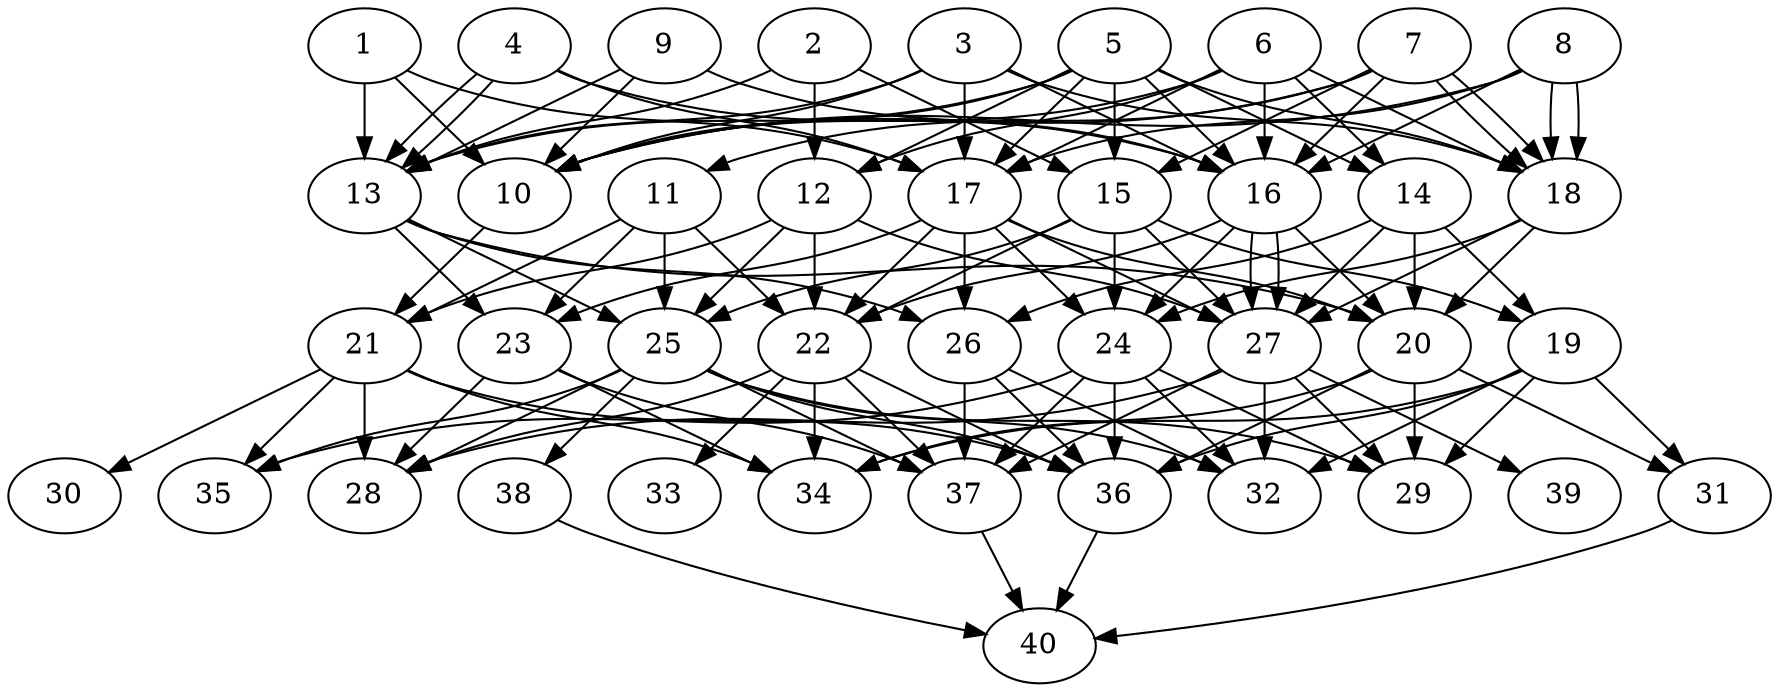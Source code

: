 // DAG automatically generated by daggen at Tue Aug  6 16:28:35 2019
// ./daggen --dot -n 40 --ccr 0.3 --fat 0.6 --regular 0.5 --density 0.8 --mindata 5242880 --maxdata 52428800 
digraph G {
  1 [size="113684480", alpha="0.19", expect_size="34105344"] 
  1 -> 10 [size ="34105344"]
  1 -> 13 [size ="34105344"]
  1 -> 17 [size ="34105344"]
  2 [size="59378347", alpha="0.15", expect_size="17813504"] 
  2 -> 12 [size ="17813504"]
  2 -> 13 [size ="17813504"]
  2 -> 15 [size ="17813504"]
  3 [size="27617280", alpha="0.01", expect_size="8285184"] 
  3 -> 10 [size ="8285184"]
  3 -> 13 [size ="8285184"]
  3 -> 16 [size ="8285184"]
  3 -> 17 [size ="8285184"]
  3 -> 18 [size ="8285184"]
  4 [size="116964693", alpha="0.13", expect_size="35089408"] 
  4 -> 13 [size ="35089408"]
  4 -> 13 [size ="35089408"]
  4 -> 16 [size ="35089408"]
  4 -> 17 [size ="35089408"]
  5 [size="35942400", alpha="0.17", expect_size="10782720"] 
  5 -> 10 [size ="10782720"]
  5 -> 12 [size ="10782720"]
  5 -> 13 [size ="10782720"]
  5 -> 14 [size ="10782720"]
  5 -> 15 [size ="10782720"]
  5 -> 16 [size ="10782720"]
  5 -> 17 [size ="10782720"]
  5 -> 18 [size ="10782720"]
  6 [size="26347520", alpha="0.17", expect_size="7904256"] 
  6 -> 10 [size ="7904256"]
  6 -> 12 [size ="7904256"]
  6 -> 14 [size ="7904256"]
  6 -> 16 [size ="7904256"]
  6 -> 17 [size ="7904256"]
  6 -> 18 [size ="7904256"]
  7 [size="131747840", alpha="0.04", expect_size="39524352"] 
  7 -> 10 [size ="39524352"]
  7 -> 11 [size ="39524352"]
  7 -> 15 [size ="39524352"]
  7 -> 16 [size ="39524352"]
  7 -> 18 [size ="39524352"]
  7 -> 18 [size ="39524352"]
  8 [size="43096747", alpha="0.02", expect_size="12929024"] 
  8 -> 10 [size ="12929024"]
  8 -> 16 [size ="12929024"]
  8 -> 17 [size ="12929024"]
  8 -> 18 [size ="12929024"]
  8 -> 18 [size ="12929024"]
  9 [size="107776000", alpha="0.14", expect_size="32332800"] 
  9 -> 10 [size ="32332800"]
  9 -> 13 [size ="32332800"]
  9 -> 16 [size ="32332800"]
  10 [size="35406507", alpha="0.11", expect_size="10621952"] 
  10 -> 21 [size ="10621952"]
  11 [size="162150400", alpha="0.06", expect_size="48645120"] 
  11 -> 21 [size ="48645120"]
  11 -> 22 [size ="48645120"]
  11 -> 23 [size ="48645120"]
  11 -> 25 [size ="48645120"]
  12 [size="153156267", alpha="0.09", expect_size="45946880"] 
  12 -> 21 [size ="45946880"]
  12 -> 22 [size ="45946880"]
  12 -> 25 [size ="45946880"]
  12 -> 27 [size ="45946880"]
  13 [size="114056533", alpha="0.17", expect_size="34216960"] 
  13 -> 20 [size ="34216960"]
  13 -> 23 [size ="34216960"]
  13 -> 25 [size ="34216960"]
  13 -> 26 [size ="34216960"]
  14 [size="119292587", alpha="0.14", expect_size="35787776"] 
  14 -> 19 [size ="35787776"]
  14 -> 20 [size ="35787776"]
  14 -> 26 [size ="35787776"]
  14 -> 27 [size ="35787776"]
  15 [size="65146880", alpha="0.09", expect_size="19544064"] 
  15 -> 19 [size ="19544064"]
  15 -> 22 [size ="19544064"]
  15 -> 24 [size ="19544064"]
  15 -> 25 [size ="19544064"]
  15 -> 27 [size ="19544064"]
  16 [size="38376107", alpha="0.04", expect_size="11512832"] 
  16 -> 20 [size ="11512832"]
  16 -> 22 [size ="11512832"]
  16 -> 24 [size ="11512832"]
  16 -> 27 [size ="11512832"]
  16 -> 27 [size ="11512832"]
  17 [size="172994560", alpha="0.02", expect_size="51898368"] 
  17 -> 20 [size ="51898368"]
  17 -> 22 [size ="51898368"]
  17 -> 23 [size ="51898368"]
  17 -> 24 [size ="51898368"]
  17 -> 26 [size ="51898368"]
  17 -> 27 [size ="51898368"]
  18 [size="48541013", alpha="0.06", expect_size="14562304"] 
  18 -> 20 [size ="14562304"]
  18 -> 24 [size ="14562304"]
  18 -> 27 [size ="14562304"]
  19 [size="65771520", alpha="0.18", expect_size="19731456"] 
  19 -> 29 [size ="19731456"]
  19 -> 31 [size ="19731456"]
  19 -> 32 [size ="19731456"]
  19 -> 34 [size ="19731456"]
  19 -> 36 [size ="19731456"]
  20 [size="17821013", alpha="0.00", expect_size="5346304"] 
  20 -> 29 [size ="5346304"]
  20 -> 31 [size ="5346304"]
  20 -> 34 [size ="5346304"]
  20 -> 36 [size ="5346304"]
  21 [size="107205973", alpha="0.15", expect_size="32161792"] 
  21 -> 28 [size ="32161792"]
  21 -> 30 [size ="32161792"]
  21 -> 34 [size ="32161792"]
  21 -> 35 [size ="32161792"]
  21 -> 36 [size ="32161792"]
  22 [size="156644693", alpha="0.15", expect_size="46993408"] 
  22 -> 28 [size ="46993408"]
  22 -> 33 [size ="46993408"]
  22 -> 34 [size ="46993408"]
  22 -> 36 [size ="46993408"]
  22 -> 37 [size ="46993408"]
  23 [size="67423573", alpha="0.17", expect_size="20227072"] 
  23 -> 28 [size ="20227072"]
  23 -> 34 [size ="20227072"]
  23 -> 37 [size ="20227072"]
  24 [size="41489067", alpha="0.11", expect_size="12446720"] 
  24 -> 29 [size ="12446720"]
  24 -> 32 [size ="12446720"]
  24 -> 35 [size ="12446720"]
  24 -> 36 [size ="12446720"]
  24 -> 37 [size ="12446720"]
  25 [size="150370987", alpha="0.07", expect_size="45111296"] 
  25 -> 28 [size ="45111296"]
  25 -> 29 [size ="45111296"]
  25 -> 32 [size ="45111296"]
  25 -> 35 [size ="45111296"]
  25 -> 36 [size ="45111296"]
  25 -> 37 [size ="45111296"]
  25 -> 38 [size ="45111296"]
  26 [size="60856320", alpha="0.05", expect_size="18256896"] 
  26 -> 32 [size ="18256896"]
  26 -> 36 [size ="18256896"]
  26 -> 37 [size ="18256896"]
  27 [size="88832000", alpha="0.17", expect_size="26649600"] 
  27 -> 28 [size ="26649600"]
  27 -> 29 [size ="26649600"]
  27 -> 32 [size ="26649600"]
  27 -> 37 [size ="26649600"]
  27 -> 39 [size ="26649600"]
  28 [size="101208747", alpha="0.12", expect_size="30362624"] 
  29 [size="152135680", alpha="0.19", expect_size="45640704"] 
  30 [size="135092907", alpha="0.08", expect_size="40527872"] 
  31 [size="138219520", alpha="0.16", expect_size="41465856"] 
  31 -> 40 [size ="41465856"]
  32 [size="100440747", alpha="0.00", expect_size="30132224"] 
  33 [size="63658667", alpha="0.17", expect_size="19097600"] 
  34 [size="38017707", alpha="0.07", expect_size="11405312"] 
  35 [size="123006293", alpha="0.03", expect_size="36901888"] 
  36 [size="22517760", alpha="0.02", expect_size="6755328"] 
  36 -> 40 [size ="6755328"]
  37 [size="59999573", alpha="0.01", expect_size="17999872"] 
  37 -> 40 [size ="17999872"]
  38 [size="35150507", alpha="0.03", expect_size="10545152"] 
  38 -> 40 [size ="10545152"]
  39 [size="130874027", alpha="0.11", expect_size="39262208"] 
  40 [size="122903893", alpha="0.00", expect_size="36871168"] 
}
